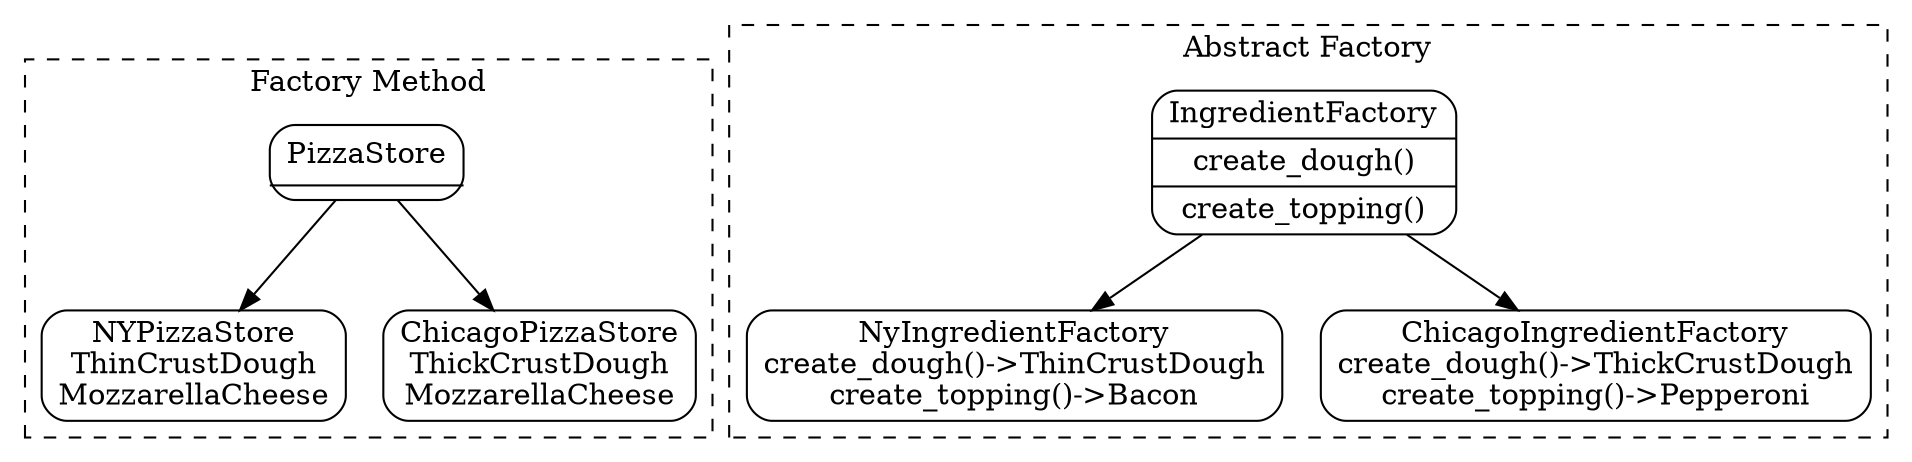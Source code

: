 digraph G {
    node [shape=box, style=rounded];
    rankdir=TB;

    subgraph cluster_factory_method {
        label="Factory Method";
        style=dashed;
        PizzaStore [shape=record, label="{PizzaStore|order(type): unique_ptr<Pizza>}"];
        NYPizzaStore [label="NYPizzaStore\nThinCrustDough\nMozzarellaCheese"];
        ChicagoPizzaStore [label="ChicagoPizzaStore\nThickCrustDough\nMozzarellaCheese"];
    }

    subgraph cluster_abstract_factory {
        label="Abstract Factory";
        style=dashed;
        IngredientFactory [shape=record, label="{IngredientFactory|create_dough()|create_topping()}"];
        NyIngredientFactory [label="NyIngredientFactory\ncreate_dough()->ThinCrustDough\ncreate_topping()->Bacon"];
        ChicagoIngredientFactory [label="ChicagoIngredientFactory\ncreate_dough()->ThickCrustDough\ncreate_topping()->Pepperoni"];
    }

    PizzaStore -> NYPizzaStore;
    PizzaStore -> ChicagoPizzaStore;
    IngredientFactory -> NyIngredientFactory;
    IngredientFactory -> ChicagoIngredientFactory;
}
